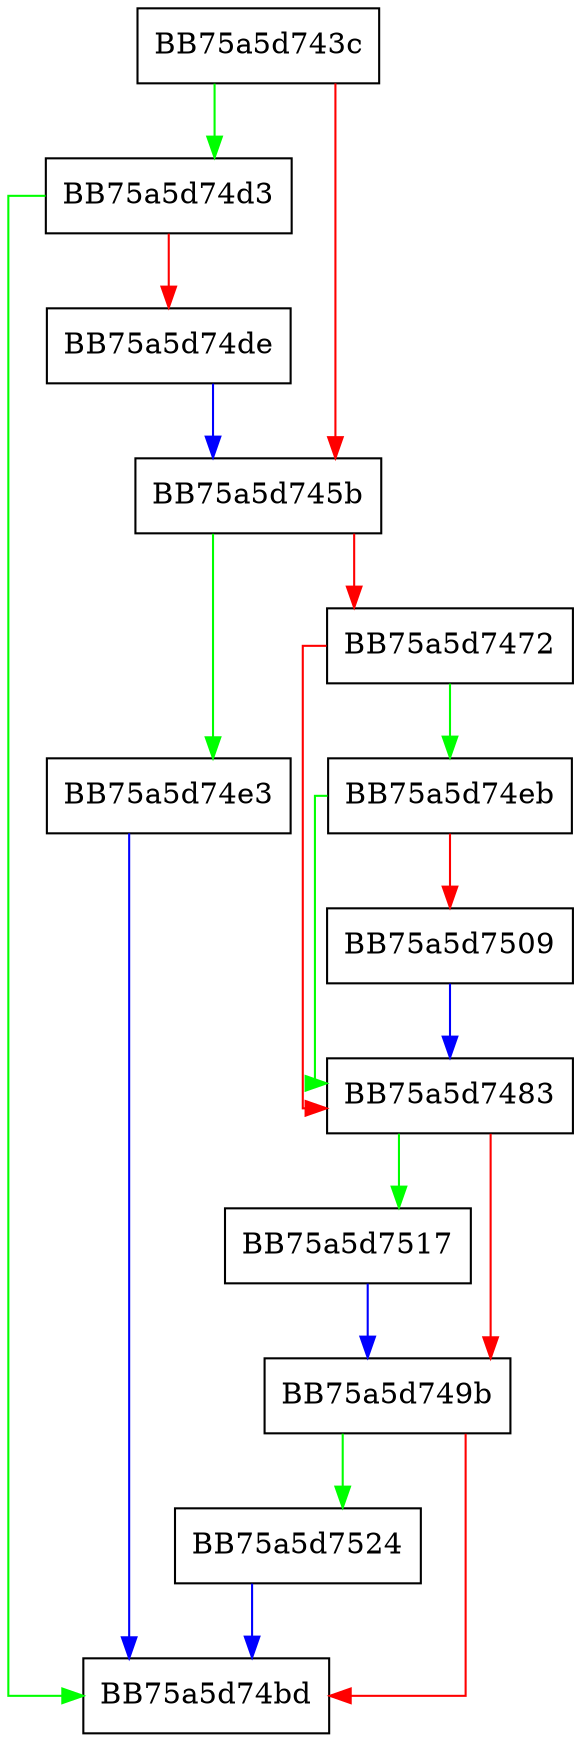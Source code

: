 digraph OnTriggerImpl {
  node [shape="box"];
  graph [splines=ortho];
  BB75a5d743c -> BB75a5d74d3 [color="green"];
  BB75a5d743c -> BB75a5d745b [color="red"];
  BB75a5d745b -> BB75a5d74e3 [color="green"];
  BB75a5d745b -> BB75a5d7472 [color="red"];
  BB75a5d7472 -> BB75a5d74eb [color="green"];
  BB75a5d7472 -> BB75a5d7483 [color="red"];
  BB75a5d7483 -> BB75a5d7517 [color="green"];
  BB75a5d7483 -> BB75a5d749b [color="red"];
  BB75a5d749b -> BB75a5d7524 [color="green"];
  BB75a5d749b -> BB75a5d74bd [color="red"];
  BB75a5d74d3 -> BB75a5d74bd [color="green"];
  BB75a5d74d3 -> BB75a5d74de [color="red"];
  BB75a5d74de -> BB75a5d745b [color="blue"];
  BB75a5d74e3 -> BB75a5d74bd [color="blue"];
  BB75a5d74eb -> BB75a5d7483 [color="green"];
  BB75a5d74eb -> BB75a5d7509 [color="red"];
  BB75a5d7509 -> BB75a5d7483 [color="blue"];
  BB75a5d7517 -> BB75a5d749b [color="blue"];
  BB75a5d7524 -> BB75a5d74bd [color="blue"];
}